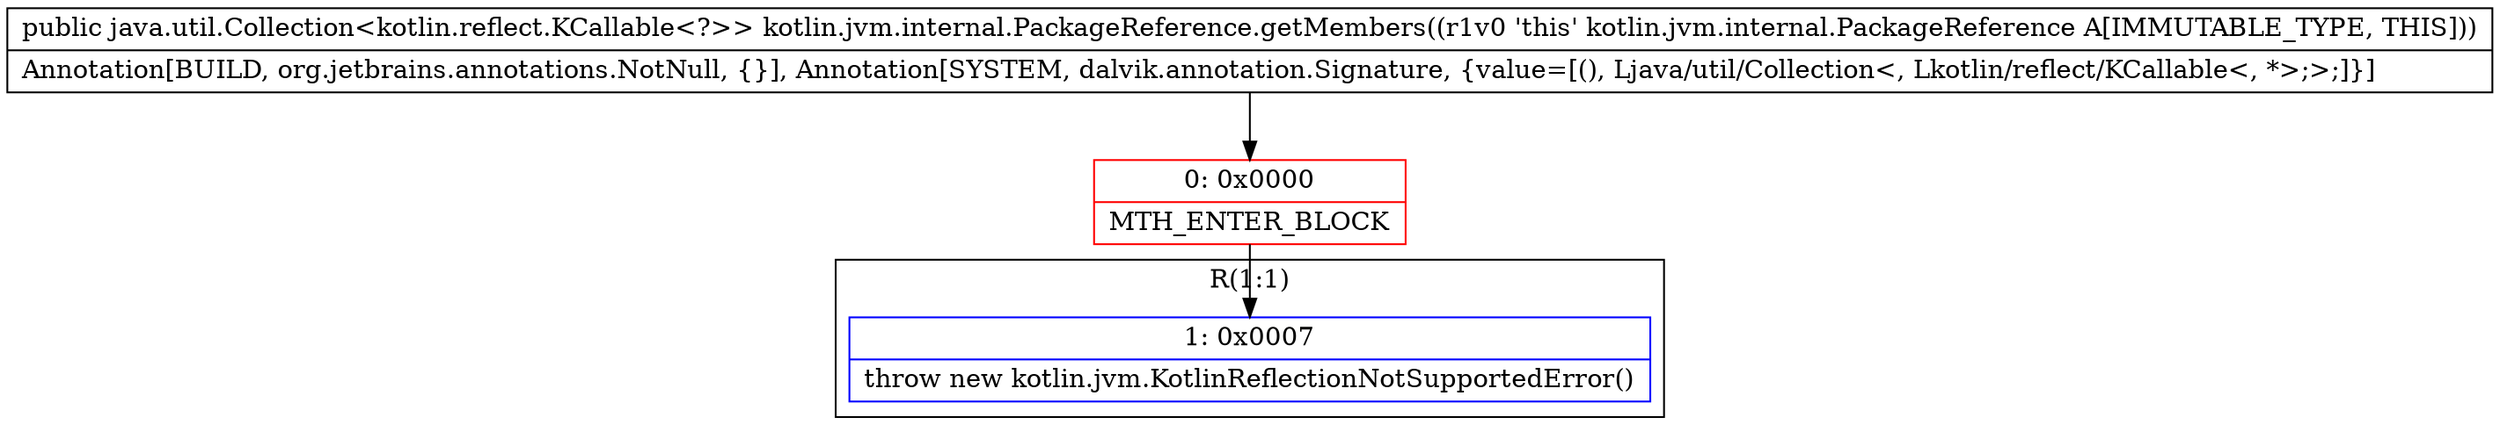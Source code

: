 digraph "CFG forkotlin.jvm.internal.PackageReference.getMembers()Ljava\/util\/Collection;" {
subgraph cluster_Region_1178300458 {
label = "R(1:1)";
node [shape=record,color=blue];
Node_1 [shape=record,label="{1\:\ 0x0007|throw new kotlin.jvm.KotlinReflectionNotSupportedError()\l}"];
}
Node_0 [shape=record,color=red,label="{0\:\ 0x0000|MTH_ENTER_BLOCK\l}"];
MethodNode[shape=record,label="{public java.util.Collection\<kotlin.reflect.KCallable\<?\>\> kotlin.jvm.internal.PackageReference.getMembers((r1v0 'this' kotlin.jvm.internal.PackageReference A[IMMUTABLE_TYPE, THIS]))  | Annotation[BUILD, org.jetbrains.annotations.NotNull, \{\}], Annotation[SYSTEM, dalvik.annotation.Signature, \{value=[(), Ljava\/util\/Collection\<, Lkotlin\/reflect\/KCallable\<, *\>;\>;]\}]\l}"];
MethodNode -> Node_0;
Node_0 -> Node_1;
}

